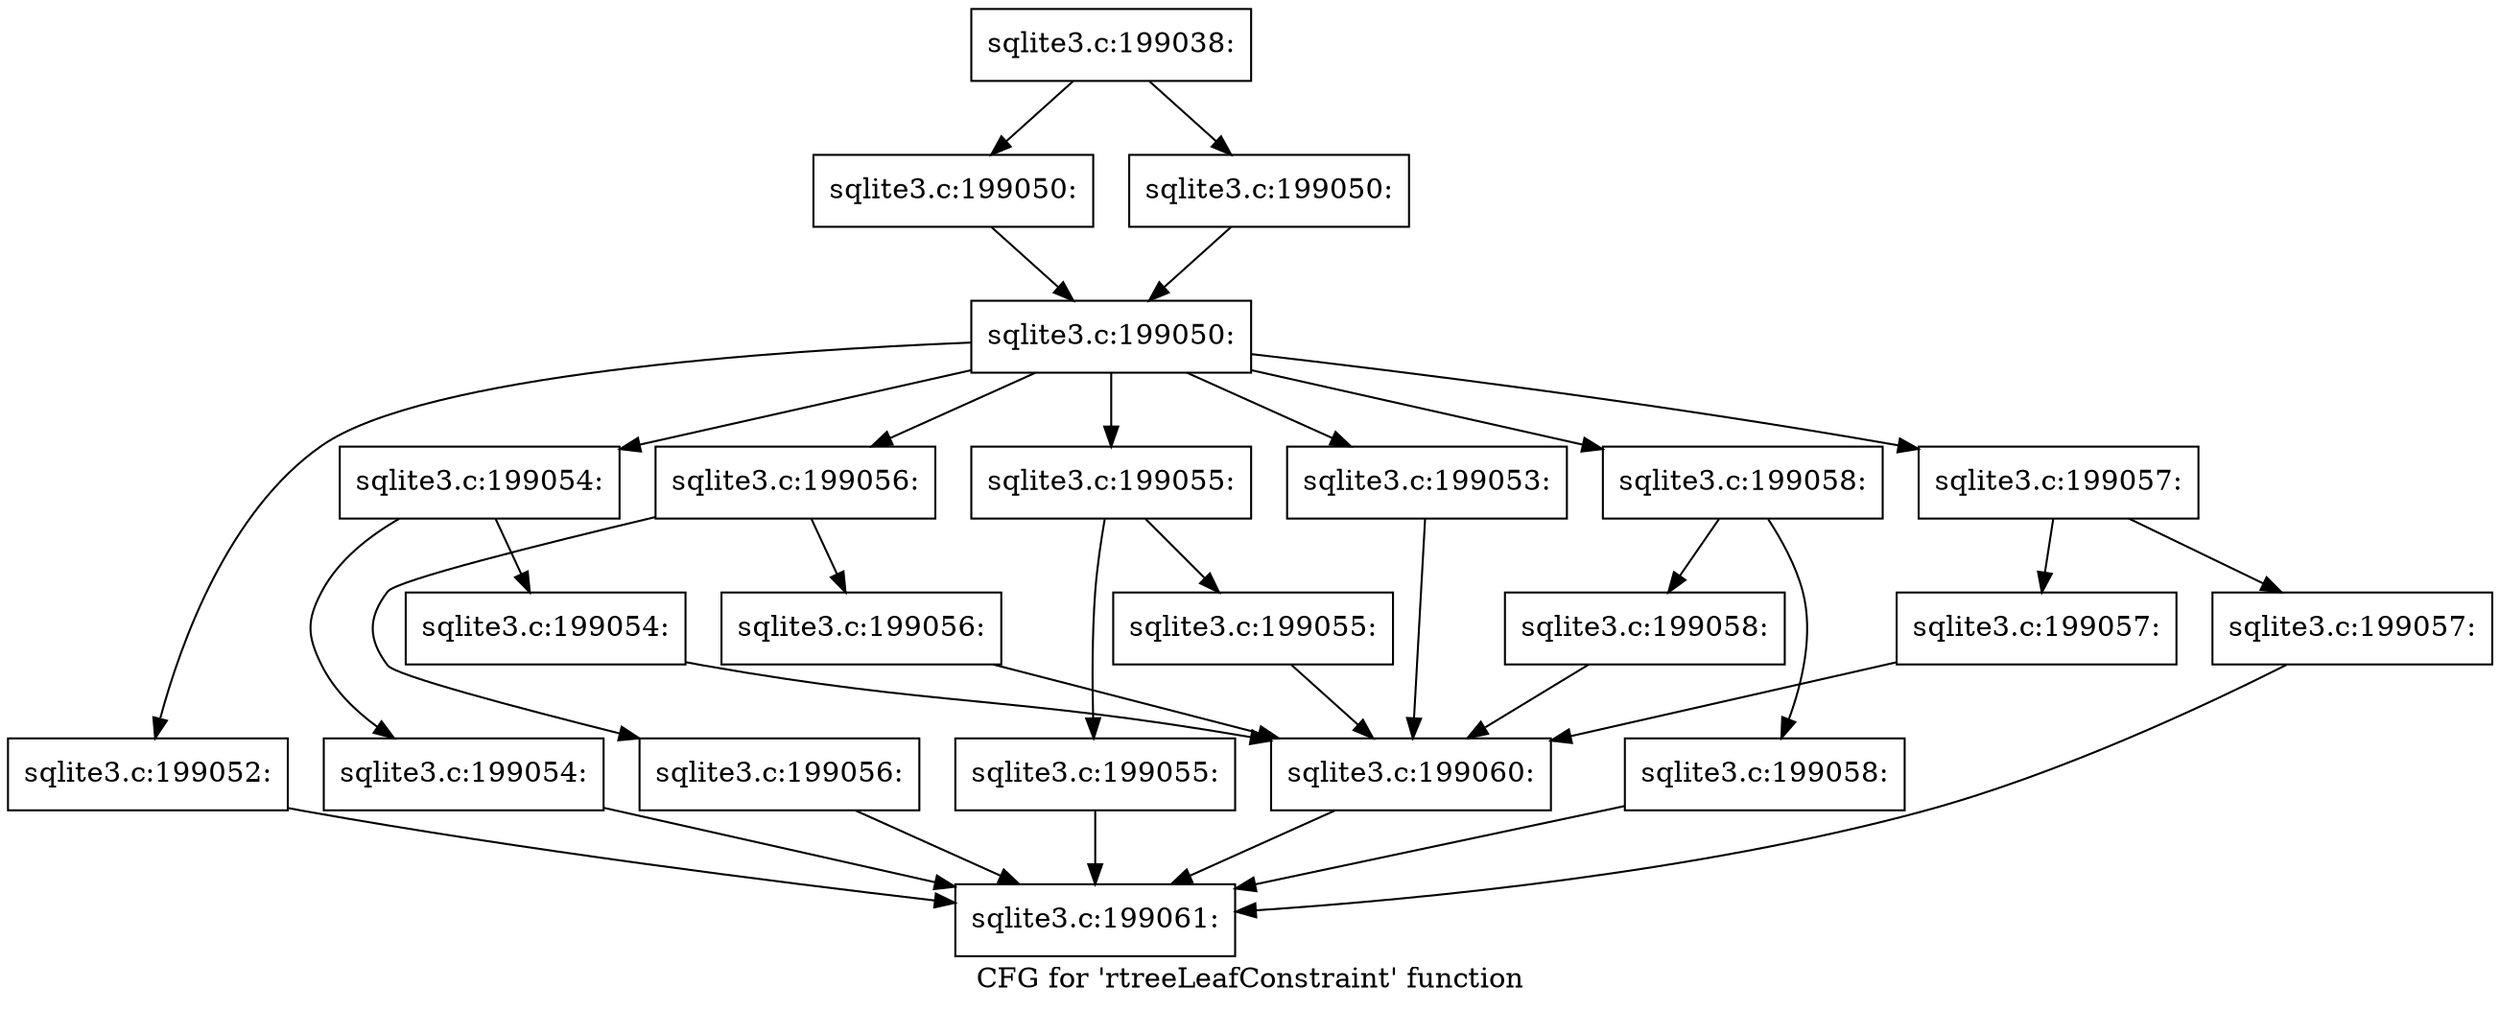 digraph "CFG for 'rtreeLeafConstraint' function" {
	label="CFG for 'rtreeLeafConstraint' function";

	Node0x55c0fb54dab0 [shape=record,label="{sqlite3.c:199038:}"];
	Node0x55c0fb54dab0 -> Node0x55c0fb565aa0;
	Node0x55c0fb54dab0 -> Node0x55c0fb565af0;
	Node0x55c0fb565aa0 [shape=record,label="{sqlite3.c:199050:}"];
	Node0x55c0fb565aa0 -> Node0x55c0fb565b40;
	Node0x55c0fb565af0 [shape=record,label="{sqlite3.c:199050:}"];
	Node0x55c0fb565af0 -> Node0x55c0fb565b40;
	Node0x55c0fb565b40 [shape=record,label="{sqlite3.c:199050:}"];
	Node0x55c0fb565b40 -> Node0x55c0fb566450;
	Node0x55c0fb565b40 -> Node0x55c0fb566830;
	Node0x55c0fb565b40 -> Node0x55c0fb566920;
	Node0x55c0fb565b40 -> Node0x55c0fb566a10;
	Node0x55c0fb565b40 -> Node0x55c0fb5671c0;
	Node0x55c0fb565b40 -> Node0x55c0fb567970;
	Node0x55c0fb565b40 -> Node0x55c0fb568120;
	Node0x55c0fb566830 [shape=record,label="{sqlite3.c:199052:}"];
	Node0x55c0fb566830 -> Node0x55c0fb551380;
	Node0x55c0fb566920 [shape=record,label="{sqlite3.c:199053:}"];
	Node0x55c0fb566920 -> Node0x55c0fb566200;
	Node0x55c0fb566a10 [shape=record,label="{sqlite3.c:199054:}"];
	Node0x55c0fb566a10 -> Node0x55c0fb566b00;
	Node0x55c0fb566a10 -> Node0x55c0fb566b50;
	Node0x55c0fb566b00 [shape=record,label="{sqlite3.c:199054:}"];
	Node0x55c0fb566b00 -> Node0x55c0fb551380;
	Node0x55c0fb566b50 [shape=record,label="{sqlite3.c:199054:}"];
	Node0x55c0fb566b50 -> Node0x55c0fb566200;
	Node0x55c0fb5671c0 [shape=record,label="{sqlite3.c:199055:}"];
	Node0x55c0fb5671c0 -> Node0x55c0fb5672b0;
	Node0x55c0fb5671c0 -> Node0x55c0fb567300;
	Node0x55c0fb5672b0 [shape=record,label="{sqlite3.c:199055:}"];
	Node0x55c0fb5672b0 -> Node0x55c0fb551380;
	Node0x55c0fb567300 [shape=record,label="{sqlite3.c:199055:}"];
	Node0x55c0fb567300 -> Node0x55c0fb566200;
	Node0x55c0fb567970 [shape=record,label="{sqlite3.c:199056:}"];
	Node0x55c0fb567970 -> Node0x55c0fb567a60;
	Node0x55c0fb567970 -> Node0x55c0fb567ab0;
	Node0x55c0fb567a60 [shape=record,label="{sqlite3.c:199056:}"];
	Node0x55c0fb567a60 -> Node0x55c0fb551380;
	Node0x55c0fb567ab0 [shape=record,label="{sqlite3.c:199056:}"];
	Node0x55c0fb567ab0 -> Node0x55c0fb566200;
	Node0x55c0fb568120 [shape=record,label="{sqlite3.c:199057:}"];
	Node0x55c0fb568120 -> Node0x55c0fb568210;
	Node0x55c0fb568120 -> Node0x55c0fb568260;
	Node0x55c0fb568210 [shape=record,label="{sqlite3.c:199057:}"];
	Node0x55c0fb568210 -> Node0x55c0fb551380;
	Node0x55c0fb568260 [shape=record,label="{sqlite3.c:199057:}"];
	Node0x55c0fb568260 -> Node0x55c0fb566200;
	Node0x55c0fb566450 [shape=record,label="{sqlite3.c:199058:}"];
	Node0x55c0fb566450 -> Node0x55c0fb568970;
	Node0x55c0fb566450 -> Node0x55c0fb5689c0;
	Node0x55c0fb568970 [shape=record,label="{sqlite3.c:199058:}"];
	Node0x55c0fb568970 -> Node0x55c0fb551380;
	Node0x55c0fb5689c0 [shape=record,label="{sqlite3.c:199058:}"];
	Node0x55c0fb5689c0 -> Node0x55c0fb566200;
	Node0x55c0fb566200 [shape=record,label="{sqlite3.c:199060:}"];
	Node0x55c0fb566200 -> Node0x55c0fb551380;
	Node0x55c0fb551380 [shape=record,label="{sqlite3.c:199061:}"];
}
